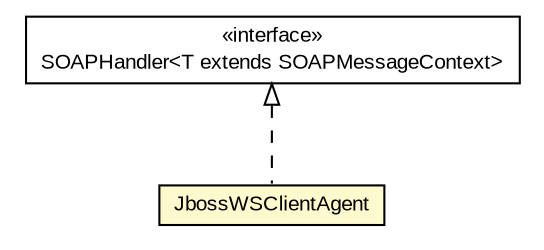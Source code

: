 #!/usr/local/bin/dot
#
# Class diagram 
# Generated by UMLGraph version R5_6-24-gf6e263 (http://www.umlgraph.org/)
#

digraph G {
	edge [fontname="arial",fontsize=10,labelfontname="arial",labelfontsize=10];
	node [fontname="arial",fontsize=10,shape=plaintext];
	nodesep=0.25;
	ranksep=0.5;
	// org.miloss.fgsms.agents.JbossWSClientAgent
	c740593 [label=<<table title="org.miloss.fgsms.agents.JbossWSClientAgent" border="0" cellborder="1" cellspacing="0" cellpadding="2" port="p" bgcolor="lemonChiffon" href="./JbossWSClientAgent.html">
		<tr><td><table border="0" cellspacing="0" cellpadding="1">
<tr><td align="center" balign="center"> JbossWSClientAgent </td></tr>
		</table></td></tr>
		</table>>, URL="./JbossWSClientAgent.html", fontname="arial", fontcolor="black", fontsize=10.0];
	//org.miloss.fgsms.agents.JbossWSClientAgent implements javax.xml.ws.handler.soap.SOAPHandler<T extends javax.xml.ws.handler.soap.SOAPMessageContext>
	c740892:p -> c740593:p [dir=back,arrowtail=empty,style=dashed];
	// javax.xml.ws.handler.soap.SOAPHandler<T extends javax.xml.ws.handler.soap.SOAPMessageContext>
	c740892 [label=<<table title="javax.xml.ws.handler.soap.SOAPHandler" border="0" cellborder="1" cellspacing="0" cellpadding="2" port="p" href="http://java.sun.com/j2se/1.4.2/docs/api/javax/xml/ws/handler/soap/SOAPHandler.html">
		<tr><td><table border="0" cellspacing="0" cellpadding="1">
<tr><td align="center" balign="center"> &#171;interface&#187; </td></tr>
<tr><td align="center" balign="center"> SOAPHandler&lt;T extends SOAPMessageContext&gt; </td></tr>
		</table></td></tr>
		</table>>, URL="http://java.sun.com/j2se/1.4.2/docs/api/javax/xml/ws/handler/soap/SOAPHandler.html", fontname="arial", fontcolor="black", fontsize=10.0];
}

